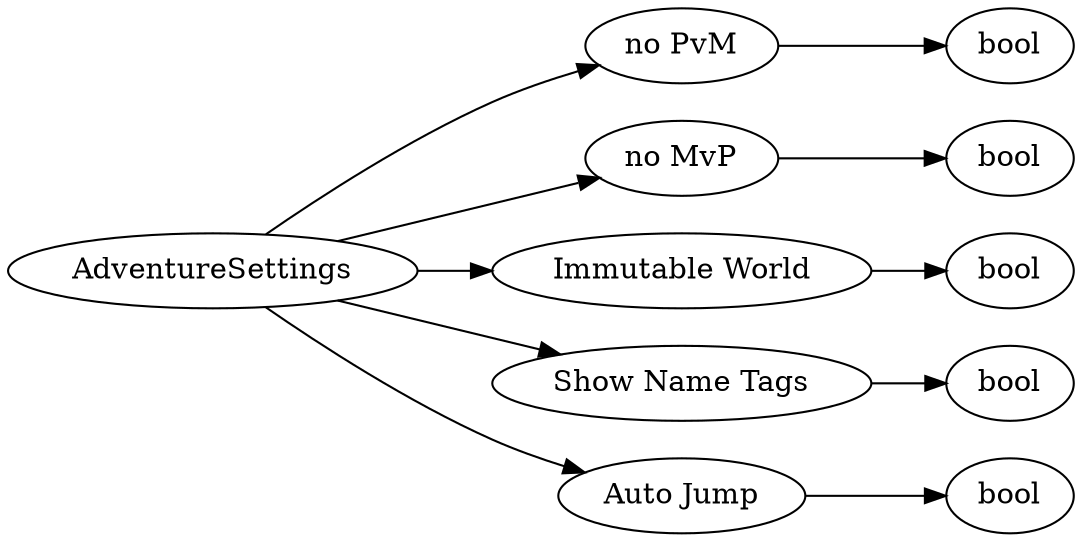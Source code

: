 digraph "AdventureSettings" {
rankdir = LR
2
2 -> 3
3 -> 4
2 -> 5
5 -> 6
2 -> 7
7 -> 8
2 -> 9
9 -> 10
2 -> 11
11 -> 12

2 [label="AdventureSettings",comment="name: \"AdventureSettings\", typeName: \"\", id: 2, branchId: 0, recurseId: -1, attributes: 0, notes: \"\""];
3 [label="no PvM",comment="name: \"no PvM\", typeName: \"\", id: 3, branchId: 0, recurseId: -1, attributes: 0, notes: \"\""];
4 [label="bool",comment="name: \"bool\", typeName: \"\", id: 4, branchId: 0, recurseId: -1, attributes: 512, notes: \"\""];
5 [label="no MvP",comment="name: \"no MvP\", typeName: \"\", id: 5, branchId: 0, recurseId: -1, attributes: 0, notes: \"\""];
6 [label="bool",comment="name: \"bool\", typeName: \"\", id: 6, branchId: 0, recurseId: -1, attributes: 512, notes: \"\""];
7 [label="Immutable World",comment="name: \"Immutable World\", typeName: \"\", id: 7, branchId: 0, recurseId: -1, attributes: 0, notes: \"\""];
8 [label="bool",comment="name: \"bool\", typeName: \"\", id: 8, branchId: 0, recurseId: -1, attributes: 512, notes: \"\""];
9 [label="Show Name Tags",comment="name: \"Show Name Tags\", typeName: \"\", id: 9, branchId: 0, recurseId: -1, attributes: 0, notes: \"\""];
10 [label="bool",comment="name: \"bool\", typeName: \"\", id: 10, branchId: 0, recurseId: -1, attributes: 512, notes: \"\""];
11 [label="Auto Jump",comment="name: \"Auto Jump\", typeName: \"\", id: 11, branchId: 0, recurseId: -1, attributes: 0, notes: \"\""];
12 [label="bool",comment="name: \"bool\", typeName: \"\", id: 12, branchId: 0, recurseId: -1, attributes: 512, notes: \"\""];
{ rank = max;4;6;8;10;12}

}
